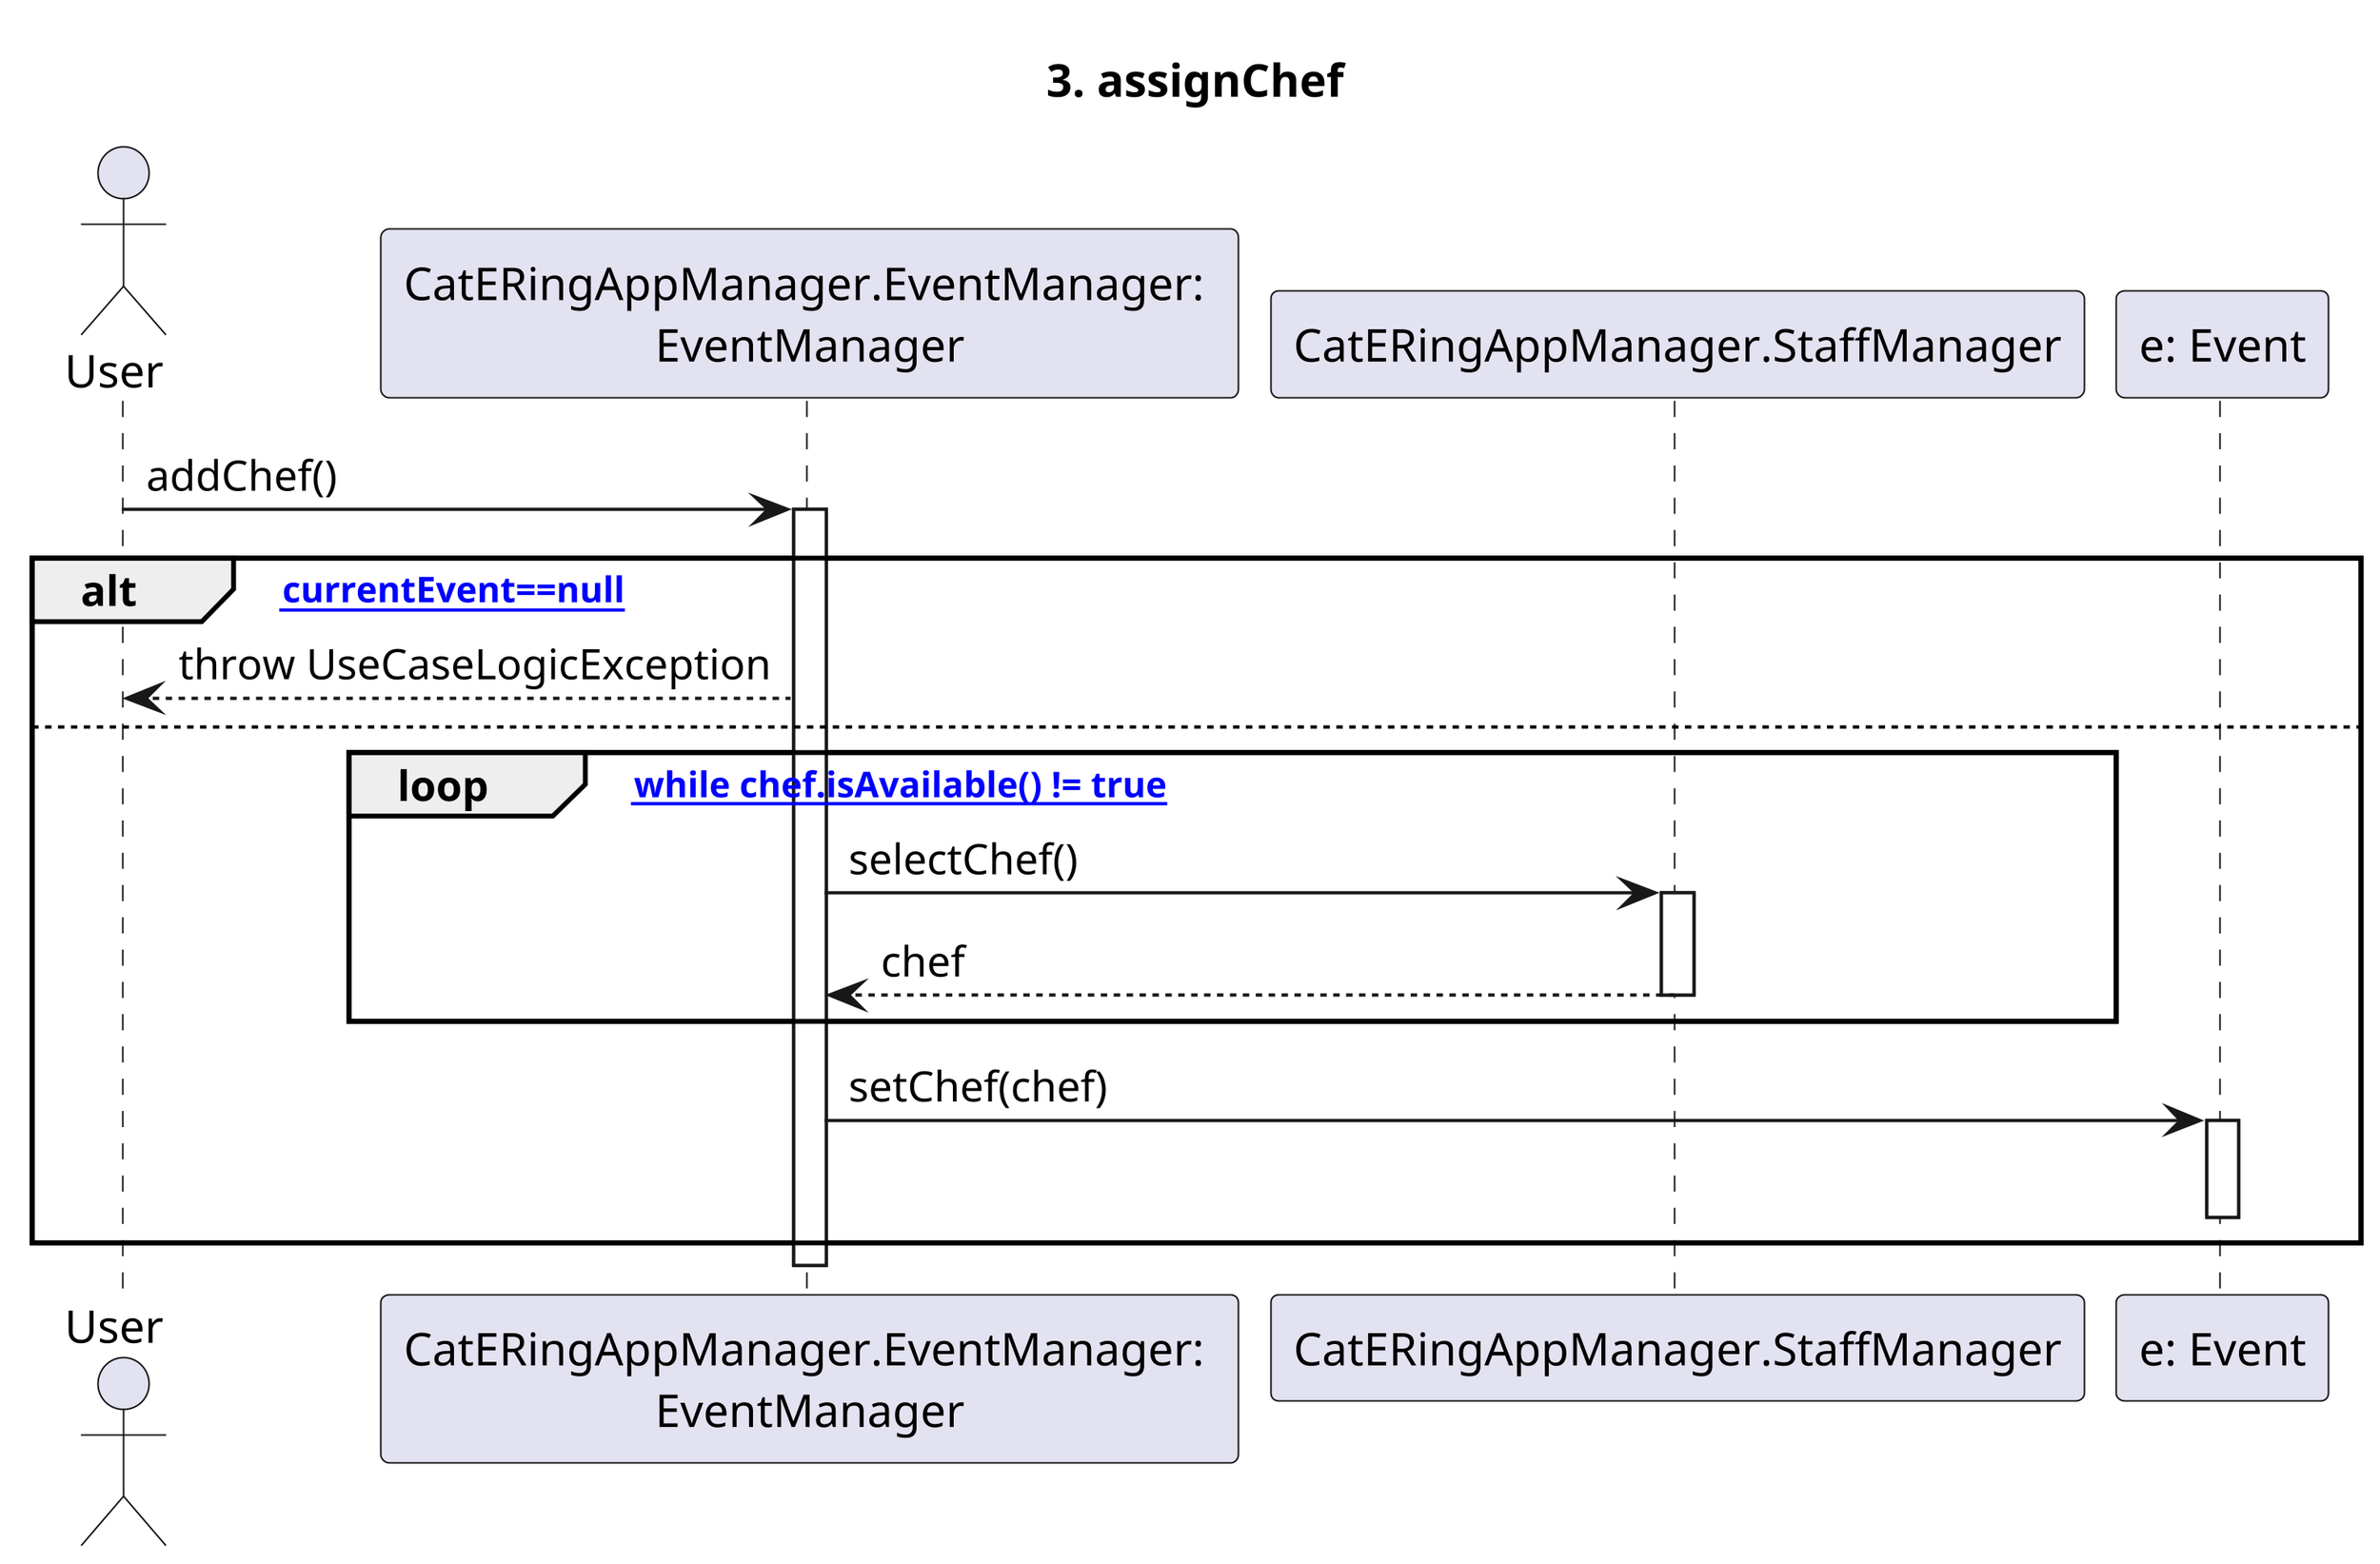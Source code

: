 @startuml

skinparam Dpi 400

title: 3. assignChef

Actor User
Participant "CatERingAppManager.EventManager: \nEventManager" as EM
Participant "CatERingAppManager.StaffManager" as SM
Participant "e: Event" as E

User -> EM: addChef() 
Activate EM
alt [currentEvent==null]
    EM --> User: throw UseCaseLogicException
else
    loop ["while chef.isAvailable() != true"]
        EM -> SM: selectChef()
        Activate SM
        SM --> EM: chef
        Deactivate SM
    end
    EM -> E: setChef(chef)
    Activate E
    Deactivate E
end
Deactivate EM

@enduml
